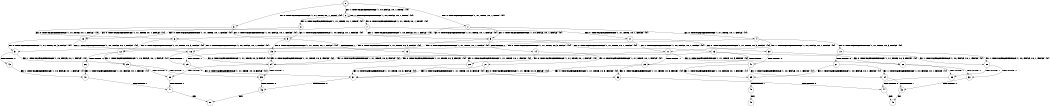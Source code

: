 digraph BCG {
size = "7, 10.5";
center = TRUE;
node [shape = circle];
0 [peripheries = 2];
0 -> 1 [label = "EX !0 !ATOMIC_EXCH_BRANCH (1, +1, TRUE, +0, 1, TRUE) !{0}"];
0 -> 2 [label = "EX !1 !ATOMIC_EXCH_BRANCH (1, +0, FALSE, +0, 1, TRUE) !{0}"];
0 -> 3 [label = "EX !0 !ATOMIC_EXCH_BRANCH (1, +1, TRUE, +0, 1, TRUE) !{0}"];
1 -> 4 [label = "EX !0 !ATOMIC_EXCH_BRANCH (1, +1, TRUE, +0, 1, FALSE) !{0}"];
1 -> 5 [label = "EX !1 !ATOMIC_EXCH_BRANCH (1, +0, FALSE, +0, 1, FALSE) !{0}"];
1 -> 6 [label = "EX !0 !ATOMIC_EXCH_BRANCH (1, +1, TRUE, +0, 1, FALSE) !{0}"];
2 -> 2 [label = "EX !1 !ATOMIC_EXCH_BRANCH (1, +0, FALSE, +0, 1, TRUE) !{0}"];
2 -> 7 [label = "EX !0 !ATOMIC_EXCH_BRANCH (1, +1, TRUE, +0, 1, TRUE) !{0}"];
2 -> 8 [label = "EX !0 !ATOMIC_EXCH_BRANCH (1, +1, TRUE, +0, 1, TRUE) !{0}"];
3 -> 9 [label = "EX !1 !ATOMIC_EXCH_BRANCH (1, +0, FALSE, +0, 1, FALSE) !{0}"];
3 -> 6 [label = "EX !0 !ATOMIC_EXCH_BRANCH (1, +1, TRUE, +0, 1, FALSE) !{0}"];
4 -> 10 [label = "EX !0 !ATOMIC_EXCH_BRANCH (1, +1, TRUE, +0, 3, FALSE) !{0}"];
4 -> 11 [label = "EX !1 !ATOMIC_EXCH_BRANCH (1, +0, FALSE, +0, 1, FALSE) !{0}"];
4 -> 12 [label = "EX !0 !ATOMIC_EXCH_BRANCH (1, +1, TRUE, +0, 3, FALSE) !{0}"];
5 -> 13 [label = "EX !0 !ATOMIC_EXCH_BRANCH (1, +1, TRUE, +0, 1, FALSE) !{0}"];
5 -> 14 [label = "TERMINATE !1"];
5 -> 15 [label = "EX !0 !ATOMIC_EXCH_BRANCH (1, +1, TRUE, +0, 1, FALSE) !{0}"];
6 -> 16 [label = "EX !1 !ATOMIC_EXCH_BRANCH (1, +0, FALSE, +0, 1, FALSE) !{0}"];
6 -> 12 [label = "EX !0 !ATOMIC_EXCH_BRANCH (1, +1, TRUE, +0, 3, FALSE) !{0}"];
7 -> 17 [label = "EX !0 !ATOMIC_EXCH_BRANCH (1, +1, TRUE, +0, 1, FALSE) !{0}"];
7 -> 5 [label = "EX !1 !ATOMIC_EXCH_BRANCH (1, +0, FALSE, +0, 1, FALSE) !{0}"];
7 -> 18 [label = "EX !0 !ATOMIC_EXCH_BRANCH (1, +1, TRUE, +0, 1, FALSE) !{0}"];
8 -> 9 [label = "EX !1 !ATOMIC_EXCH_BRANCH (1, +0, FALSE, +0, 1, FALSE) !{0}"];
8 -> 18 [label = "EX !0 !ATOMIC_EXCH_BRANCH (1, +1, TRUE, +0, 1, FALSE) !{0}"];
9 -> 19 [label = "TERMINATE !1"];
9 -> 15 [label = "EX !0 !ATOMIC_EXCH_BRANCH (1, +1, TRUE, +0, 1, FALSE) !{0}"];
10 -> 20 [label = "EX !1 !ATOMIC_EXCH_BRANCH (1, +0, FALSE, +0, 1, FALSE) !{0}"];
10 -> 21 [label = "TERMINATE !0"];
11 -> 22 [label = "EX !0 !ATOMIC_EXCH_BRANCH (1, +1, TRUE, +0, 3, FALSE) !{0}"];
11 -> 23 [label = "TERMINATE !1"];
11 -> 24 [label = "EX !0 !ATOMIC_EXCH_BRANCH (1, +1, TRUE, +0, 3, FALSE) !{0}"];
12 -> 25 [label = "EX !1 !ATOMIC_EXCH_BRANCH (1, +0, FALSE, +0, 1, FALSE) !{0}"];
12 -> 26 [label = "TERMINATE !0"];
13 -> 22 [label = "EX !0 !ATOMIC_EXCH_BRANCH (1, +1, TRUE, +0, 3, FALSE) !{0}"];
13 -> 23 [label = "TERMINATE !1"];
13 -> 24 [label = "EX !0 !ATOMIC_EXCH_BRANCH (1, +1, TRUE, +0, 3, FALSE) !{0}"];
14 -> 27 [label = "EX !0 !ATOMIC_EXCH_BRANCH (1, +1, TRUE, +0, 1, FALSE) !{0}"];
14 -> 28 [label = "EX !0 !ATOMIC_EXCH_BRANCH (1, +1, TRUE, +0, 1, FALSE) !{0}"];
15 -> 29 [label = "TERMINATE !1"];
15 -> 24 [label = "EX !0 !ATOMIC_EXCH_BRANCH (1, +1, TRUE, +0, 3, FALSE) !{0}"];
16 -> 29 [label = "TERMINATE !1"];
16 -> 24 [label = "EX !0 !ATOMIC_EXCH_BRANCH (1, +1, TRUE, +0, 3, FALSE) !{0}"];
17 -> 30 [label = "EX !0 !ATOMIC_EXCH_BRANCH (1, +1, TRUE, +0, 3, FALSE) !{0}"];
17 -> 11 [label = "EX !1 !ATOMIC_EXCH_BRANCH (1, +0, FALSE, +0, 1, FALSE) !{0}"];
17 -> 31 [label = "EX !0 !ATOMIC_EXCH_BRANCH (1, +1, TRUE, +0, 3, FALSE) !{0}"];
18 -> 16 [label = "EX !1 !ATOMIC_EXCH_BRANCH (1, +0, FALSE, +0, 1, FALSE) !{0}"];
18 -> 31 [label = "EX !0 !ATOMIC_EXCH_BRANCH (1, +1, TRUE, +0, 3, FALSE) !{0}"];
19 -> 28 [label = "EX !0 !ATOMIC_EXCH_BRANCH (1, +1, TRUE, +0, 1, FALSE) !{0}"];
20 -> 32 [label = "TERMINATE !0"];
20 -> 33 [label = "TERMINATE !1"];
21 -> 34 [label = "EX !1 !ATOMIC_EXCH_BRANCH (1, +0, FALSE, +0, 1, FALSE) !{1}"];
21 -> 35 [label = "EX !1 !ATOMIC_EXCH_BRANCH (1, +0, FALSE, +0, 1, FALSE) !{1}"];
22 -> 32 [label = "TERMINATE !0"];
22 -> 33 [label = "TERMINATE !1"];
23 -> 36 [label = "EX !0 !ATOMIC_EXCH_BRANCH (1, +1, TRUE, +0, 3, FALSE) !{0}"];
23 -> 37 [label = "EX !0 !ATOMIC_EXCH_BRANCH (1, +1, TRUE, +0, 3, FALSE) !{0}"];
24 -> 38 [label = "TERMINATE !0"];
24 -> 39 [label = "TERMINATE !1"];
25 -> 38 [label = "TERMINATE !0"];
25 -> 39 [label = "TERMINATE !1"];
26 -> 40 [label = "EX !1 !ATOMIC_EXCH_BRANCH (1, +0, FALSE, +0, 1, FALSE) !{1}"];
27 -> 36 [label = "EX !0 !ATOMIC_EXCH_BRANCH (1, +1, TRUE, +0, 3, FALSE) !{0}"];
27 -> 37 [label = "EX !0 !ATOMIC_EXCH_BRANCH (1, +1, TRUE, +0, 3, FALSE) !{0}"];
28 -> 37 [label = "EX !0 !ATOMIC_EXCH_BRANCH (1, +1, TRUE, +0, 3, FALSE) !{0}"];
29 -> 37 [label = "EX !0 !ATOMIC_EXCH_BRANCH (1, +1, TRUE, +0, 3, FALSE) !{0}"];
30 -> 20 [label = "EX !1 !ATOMIC_EXCH_BRANCH (1, +0, FALSE, +0, 1, FALSE) !{0}"];
30 -> 41 [label = "TERMINATE !0"];
31 -> 25 [label = "EX !1 !ATOMIC_EXCH_BRANCH (1, +0, FALSE, +0, 1, FALSE) !{0}"];
31 -> 42 [label = "TERMINATE !0"];
32 -> 43 [label = "TERMINATE !1"];
33 -> 44 [label = "TERMINATE !0"];
34 -> 43 [label = "TERMINATE !1"];
35 -> 45 [label = "TERMINATE !1"];
36 -> 44 [label = "TERMINATE !0"];
37 -> 46 [label = "TERMINATE !0"];
38 -> 47 [label = "TERMINATE !1"];
39 -> 46 [label = "TERMINATE !0"];
40 -> 47 [label = "TERMINATE !1"];
41 -> 34 [label = "EX !1 !ATOMIC_EXCH_BRANCH (1, +0, FALSE, +0, 1, FALSE) !{1}"];
41 -> 35 [label = "EX !1 !ATOMIC_EXCH_BRANCH (1, +0, FALSE, +0, 1, FALSE) !{1}"];
42 -> 40 [label = "EX !1 !ATOMIC_EXCH_BRANCH (1, +0, FALSE, +0, 1, FALSE) !{1}"];
43 -> 48 [label = "exit"];
44 -> 48 [label = "exit"];
45 -> 49 [label = "exit"];
46 -> 50 [label = "exit"];
47 -> 50 [label = "exit"];
}
